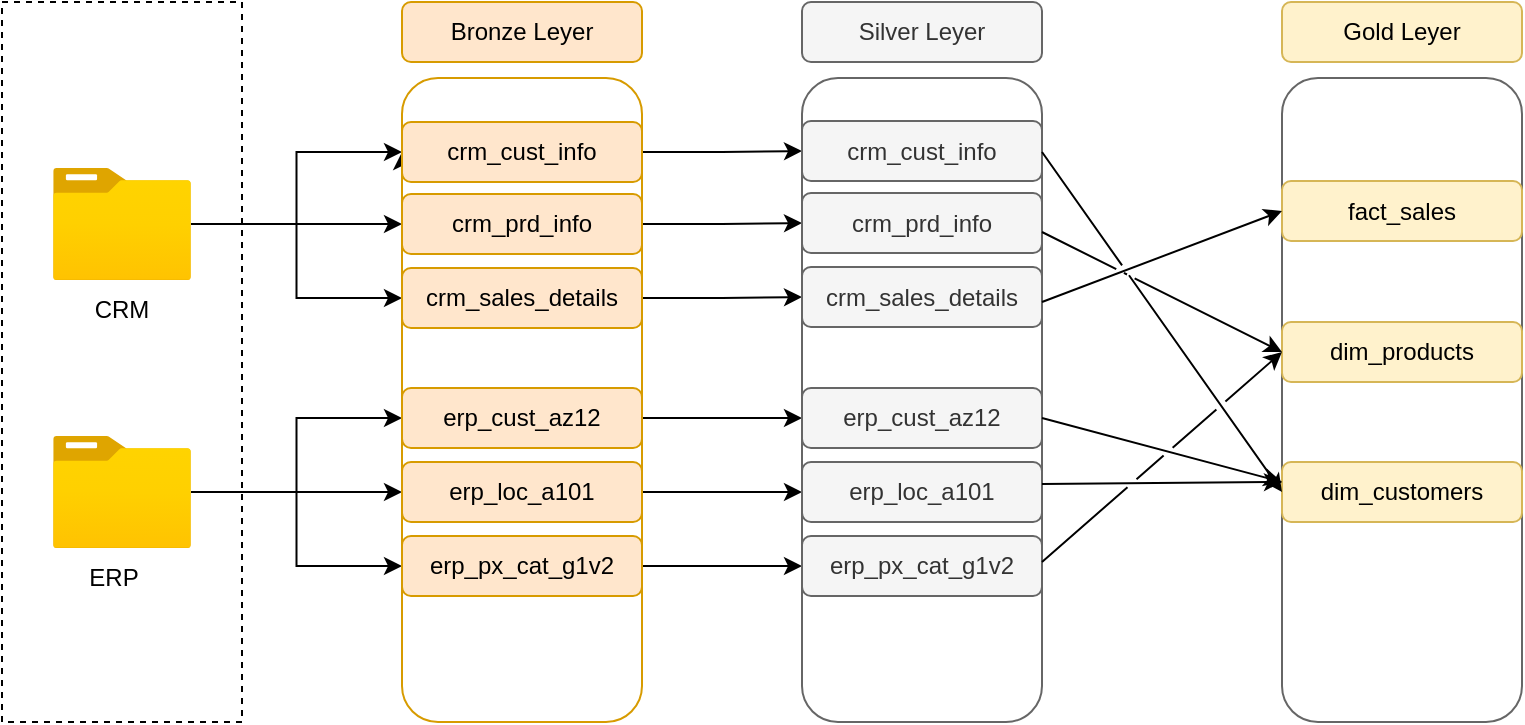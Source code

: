 <mxfile version="28.1.2">
  <diagram name="Page-1" id="0A6oFGq__rK9coypxjf2">
    <mxGraphModel dx="1042" dy="626" grid="1" gridSize="10" guides="1" tooltips="1" connect="1" arrows="1" fold="1" page="1" pageScale="1" pageWidth="850" pageHeight="1100" math="0" shadow="0">
      <root>
        <mxCell id="0" />
        <mxCell id="1" parent="0" />
        <mxCell id="nzV-lWjUvNvPK8abBYSR-2" value="" style="rounded=0;whiteSpace=wrap;html=1;dashed=1;fillColor=none;strokeWidth=1;perimeterSpacing=0;" parent="1" vertex="1">
          <mxGeometry x="40" y="80" width="120" height="360" as="geometry" />
        </mxCell>
        <mxCell id="nzV-lWjUvNvPK8abBYSR-17" style="edgeStyle=orthogonalEdgeStyle;rounded=0;orthogonalLoop=1;jettySize=auto;html=1;entryX=0;entryY=0.5;entryDx=0;entryDy=0;exitX=0;exitY=0.5;exitDx=0;exitDy=0;" parent="1" source="nzV-lWjUvNvPK8abBYSR-12" target="nzV-lWjUvNvPK8abBYSR-14" edge="1">
          <mxGeometry relative="1" as="geometry" />
        </mxCell>
        <mxCell id="nzV-lWjUvNvPK8abBYSR-19" value="" style="edgeStyle=orthogonalEdgeStyle;rounded=0;orthogonalLoop=1;jettySize=auto;html=1;" parent="1" source="nzV-lWjUvNvPK8abBYSR-3" target="nzV-lWjUvNvPK8abBYSR-14" edge="1">
          <mxGeometry relative="1" as="geometry" />
        </mxCell>
        <mxCell id="nzV-lWjUvNvPK8abBYSR-21" style="edgeStyle=orthogonalEdgeStyle;rounded=0;orthogonalLoop=1;jettySize=auto;html=1;entryX=0;entryY=0.5;entryDx=0;entryDy=0;" parent="1" source="nzV-lWjUvNvPK8abBYSR-3" target="nzV-lWjUvNvPK8abBYSR-12" edge="1">
          <mxGeometry relative="1" as="geometry" />
        </mxCell>
        <mxCell id="nzV-lWjUvNvPK8abBYSR-22" style="edgeStyle=orthogonalEdgeStyle;rounded=0;orthogonalLoop=1;jettySize=auto;html=1;entryX=0;entryY=0.5;entryDx=0;entryDy=0;" parent="1" source="nzV-lWjUvNvPK8abBYSR-3" target="nzV-lWjUvNvPK8abBYSR-11" edge="1">
          <mxGeometry relative="1" as="geometry" />
        </mxCell>
        <mxCell id="nzV-lWjUvNvPK8abBYSR-3" value="" style="image;aspect=fixed;html=1;points=[];align=center;fontSize=12;image=img/lib/azure2/general/Folder_Blank.svg;" parent="1" vertex="1">
          <mxGeometry x="65.5" y="163" width="69" height="56.0" as="geometry" />
        </mxCell>
        <mxCell id="nzV-lWjUvNvPK8abBYSR-23" style="edgeStyle=orthogonalEdgeStyle;rounded=0;orthogonalLoop=1;jettySize=auto;html=1;entryX=0;entryY=0.5;entryDx=0;entryDy=0;" parent="1" source="nzV-lWjUvNvPK8abBYSR-4" target="nzV-lWjUvNvPK8abBYSR-15" edge="1">
          <mxGeometry relative="1" as="geometry" />
        </mxCell>
        <mxCell id="nzV-lWjUvNvPK8abBYSR-24" style="edgeStyle=orthogonalEdgeStyle;rounded=0;orthogonalLoop=1;jettySize=auto;html=1;entryX=0;entryY=0.5;entryDx=0;entryDy=0;" parent="1" source="nzV-lWjUvNvPK8abBYSR-4" target="nzV-lWjUvNvPK8abBYSR-13" edge="1">
          <mxGeometry relative="1" as="geometry" />
        </mxCell>
        <mxCell id="nzV-lWjUvNvPK8abBYSR-25" style="edgeStyle=orthogonalEdgeStyle;rounded=0;orthogonalLoop=1;jettySize=auto;html=1;entryX=0;entryY=0.5;entryDx=0;entryDy=0;" parent="1" source="nzV-lWjUvNvPK8abBYSR-4" target="nzV-lWjUvNvPK8abBYSR-16" edge="1">
          <mxGeometry relative="1" as="geometry" />
        </mxCell>
        <mxCell id="nzV-lWjUvNvPK8abBYSR-4" value="" style="image;aspect=fixed;html=1;points=[];align=center;fontSize=12;image=img/lib/azure2/general/Folder_Blank.svg;" parent="1" vertex="1">
          <mxGeometry x="65.5" y="297" width="69" height="56.0" as="geometry" />
        </mxCell>
        <mxCell id="nzV-lWjUvNvPK8abBYSR-5" value="CRM&lt;span style=&quot;color: rgba(0, 0, 0, 0); font-family: monospace; font-size: 0px; text-align: start; text-wrap-mode: nowrap;&quot;&gt;%3CmxGraphModel%3E%3Croot%3E%3CmxCell%20id%3D%220%22%2F%3E%3CmxCell%20id%3D%221%22%20parent%3D%220%22%2F%3E%3CmxCell%20id%3D%222%22%20value%3D%22%22%20style%3D%22image%3Baspect%3Dfixed%3Bhtml%3D1%3Bpoints%3D%5B%5D%3Balign%3Dcenter%3BfontSize%3D12%3Bimage%3Dimg%2Flib%2Fazure2%2Fgeneral%2FFolder_Blank.svg%3B%22%20vertex%3D%221%22%20parent%3D%221%22%3E%3CmxGeometry%20x%3D%2265.5%22%20y%3D%22150%22%20width%3D%2269%22%20height%3D%2256.0%22%20as%3D%22geometry%22%2F%3E%3C%2FmxCell%3E%3C%2Froot%3E%3C%2FmxGraphModel%3E&lt;/span&gt;" style="text;html=1;align=center;verticalAlign=middle;whiteSpace=wrap;rounded=0;" parent="1" vertex="1">
          <mxGeometry x="70" y="219" width="60" height="30" as="geometry" />
        </mxCell>
        <mxCell id="nzV-lWjUvNvPK8abBYSR-6" value="ERP" style="text;html=1;align=center;verticalAlign=middle;whiteSpace=wrap;rounded=0;" parent="1" vertex="1">
          <mxGeometry x="65.5" y="353" width="60" height="30" as="geometry" />
        </mxCell>
        <mxCell id="nzV-lWjUvNvPK8abBYSR-7" value="" style="rounded=1;whiteSpace=wrap;html=1;fillColor=none;strokeWidth=1;perimeterSpacing=0;strokeColor=#d79b00;" parent="1" vertex="1">
          <mxGeometry x="240" y="118" width="120" height="322" as="geometry" />
        </mxCell>
        <mxCell id="nzV-lWjUvNvPK8abBYSR-8" value="" style="rounded=1;whiteSpace=wrap;html=1;fillColor=none;strokeWidth=1;perimeterSpacing=0;strokeColor=#666666;fontColor=#333333;" parent="1" vertex="1">
          <mxGeometry x="440" y="118" width="120" height="322" as="geometry" />
        </mxCell>
        <mxCell id="nzV-lWjUvNvPK8abBYSR-9" value="Bronze Leyer" style="rounded=1;whiteSpace=wrap;html=1;fillColor=#ffe6cc;strokeWidth=1;perimeterSpacing=0;strokeColor=#d79b00;" parent="1" vertex="1">
          <mxGeometry x="240" y="80" width="120" height="30" as="geometry" />
        </mxCell>
        <mxCell id="nzV-lWjUvNvPK8abBYSR-10" value="Silver Leyer" style="rounded=1;whiteSpace=wrap;html=1;fillColor=#f5f5f5;strokeWidth=1;perimeterSpacing=0;strokeColor=#666666;fontColor=#333333;" parent="1" vertex="1">
          <mxGeometry x="440" y="80" width="120" height="30" as="geometry" />
        </mxCell>
        <mxCell id="nzV-lWjUvNvPK8abBYSR-34" style="edgeStyle=orthogonalEdgeStyle;rounded=0;orthogonalLoop=1;jettySize=auto;html=1;entryX=0;entryY=0.5;entryDx=0;entryDy=0;" parent="1" source="nzV-lWjUvNvPK8abBYSR-11" target="nzV-lWjUvNvPK8abBYSR-26" edge="1">
          <mxGeometry relative="1" as="geometry" />
        </mxCell>
        <mxCell id="nzV-lWjUvNvPK8abBYSR-11" value="crm_sales_details" style="rounded=1;whiteSpace=wrap;html=1;fillColor=#ffe6cc;strokeWidth=1;perimeterSpacing=0;strokeColor=#d79b00;" parent="1" vertex="1">
          <mxGeometry x="240" y="213" width="120" height="30" as="geometry" />
        </mxCell>
        <mxCell id="nzV-lWjUvNvPK8abBYSR-33" style="edgeStyle=orthogonalEdgeStyle;rounded=0;orthogonalLoop=1;jettySize=auto;html=1;entryX=0;entryY=0.5;entryDx=0;entryDy=0;" parent="1" source="nzV-lWjUvNvPK8abBYSR-12" target="nzV-lWjUvNvPK8abBYSR-27" edge="1">
          <mxGeometry relative="1" as="geometry" />
        </mxCell>
        <mxCell id="nzV-lWjUvNvPK8abBYSR-12" value="crm_prd_info" style="rounded=1;whiteSpace=wrap;html=1;fillColor=#ffe6cc;strokeWidth=1;perimeterSpacing=0;strokeColor=#d79b00;" parent="1" vertex="1">
          <mxGeometry x="240" y="176" width="120" height="30" as="geometry" />
        </mxCell>
        <mxCell id="nzV-lWjUvNvPK8abBYSR-35" style="edgeStyle=orthogonalEdgeStyle;rounded=0;orthogonalLoop=1;jettySize=auto;html=1;entryX=0;entryY=0.5;entryDx=0;entryDy=0;" parent="1" source="nzV-lWjUvNvPK8abBYSR-13" target="nzV-lWjUvNvPK8abBYSR-29" edge="1">
          <mxGeometry relative="1" as="geometry" />
        </mxCell>
        <mxCell id="nzV-lWjUvNvPK8abBYSR-13" value="erp_cust_az12" style="rounded=1;whiteSpace=wrap;html=1;fillColor=#ffe6cc;strokeWidth=1;perimeterSpacing=0;strokeColor=#d79b00;" parent="1" vertex="1">
          <mxGeometry x="240" y="273" width="120" height="30" as="geometry" />
        </mxCell>
        <mxCell id="nzV-lWjUvNvPK8abBYSR-32" style="edgeStyle=orthogonalEdgeStyle;rounded=0;orthogonalLoop=1;jettySize=auto;html=1;entryX=0;entryY=0.5;entryDx=0;entryDy=0;" parent="1" source="nzV-lWjUvNvPK8abBYSR-14" target="nzV-lWjUvNvPK8abBYSR-28" edge="1">
          <mxGeometry relative="1" as="geometry" />
        </mxCell>
        <mxCell id="nzV-lWjUvNvPK8abBYSR-14" value="crm_cust_info" style="rounded=1;whiteSpace=wrap;html=1;fillColor=#ffe6cc;strokeWidth=1;perimeterSpacing=0;strokeColor=#d79b00;" parent="1" vertex="1">
          <mxGeometry x="240" y="140" width="120" height="30" as="geometry" />
        </mxCell>
        <mxCell id="nzV-lWjUvNvPK8abBYSR-36" style="edgeStyle=orthogonalEdgeStyle;rounded=0;orthogonalLoop=1;jettySize=auto;html=1;" parent="1" source="nzV-lWjUvNvPK8abBYSR-15" target="nzV-lWjUvNvPK8abBYSR-30" edge="1">
          <mxGeometry relative="1" as="geometry" />
        </mxCell>
        <mxCell id="nzV-lWjUvNvPK8abBYSR-15" value="erp_loc_a101" style="rounded=1;whiteSpace=wrap;html=1;fillColor=#ffe6cc;strokeWidth=1;perimeterSpacing=0;strokeColor=#d79b00;" parent="1" vertex="1">
          <mxGeometry x="240" y="310" width="120" height="30" as="geometry" />
        </mxCell>
        <mxCell id="nzV-lWjUvNvPK8abBYSR-37" style="edgeStyle=orthogonalEdgeStyle;rounded=0;orthogonalLoop=1;jettySize=auto;html=1;entryX=0;entryY=0.5;entryDx=0;entryDy=0;" parent="1" source="nzV-lWjUvNvPK8abBYSR-16" target="nzV-lWjUvNvPK8abBYSR-31" edge="1">
          <mxGeometry relative="1" as="geometry" />
        </mxCell>
        <mxCell id="nzV-lWjUvNvPK8abBYSR-16" value="erp_px_cat_g1v2" style="rounded=1;whiteSpace=wrap;html=1;fillColor=#ffe6cc;strokeWidth=1;perimeterSpacing=0;strokeColor=#d79b00;" parent="1" vertex="1">
          <mxGeometry x="240" y="347" width="120" height="30" as="geometry" />
        </mxCell>
        <mxCell id="nzV-lWjUvNvPK8abBYSR-26" value="crm_sales_details" style="rounded=1;whiteSpace=wrap;html=1;fillColor=#f5f5f5;strokeWidth=1;perimeterSpacing=0;strokeColor=#666666;fontColor=#333333;" parent="1" vertex="1">
          <mxGeometry x="440" y="212.5" width="120" height="30" as="geometry" />
        </mxCell>
        <mxCell id="nzV-lWjUvNvPK8abBYSR-27" value="crm_prd_info" style="rounded=1;whiteSpace=wrap;html=1;fillColor=#f5f5f5;strokeWidth=1;perimeterSpacing=0;strokeColor=#666666;fontColor=#333333;" parent="1" vertex="1">
          <mxGeometry x="440" y="175.5" width="120" height="30" as="geometry" />
        </mxCell>
        <mxCell id="nzV-lWjUvNvPK8abBYSR-28" value="crm_cust_info" style="rounded=1;whiteSpace=wrap;html=1;fillColor=#f5f5f5;strokeWidth=1;perimeterSpacing=0;strokeColor=#666666;fontColor=#333333;" parent="1" vertex="1">
          <mxGeometry x="440" y="139.5" width="120" height="30" as="geometry" />
        </mxCell>
        <mxCell id="nzV-lWjUvNvPK8abBYSR-29" value="erp_cust_az12" style="rounded=1;whiteSpace=wrap;html=1;fillColor=#f5f5f5;strokeWidth=1;perimeterSpacing=0;strokeColor=#666666;fontColor=#333333;" parent="1" vertex="1">
          <mxGeometry x="440" y="273" width="120" height="30" as="geometry" />
        </mxCell>
        <mxCell id="nzV-lWjUvNvPK8abBYSR-30" value="erp_loc_a101" style="rounded=1;whiteSpace=wrap;html=1;fillColor=#f5f5f5;strokeWidth=1;perimeterSpacing=0;strokeColor=#666666;fontColor=#333333;" parent="1" vertex="1">
          <mxGeometry x="440" y="310" width="120" height="30" as="geometry" />
        </mxCell>
        <mxCell id="nzV-lWjUvNvPK8abBYSR-31" value="erp_px_cat_g1v2" style="rounded=1;whiteSpace=wrap;html=1;fillColor=#f5f5f5;strokeWidth=1;perimeterSpacing=0;strokeColor=#666666;fontColor=#333333;" parent="1" vertex="1">
          <mxGeometry x="440" y="347" width="120" height="30" as="geometry" />
        </mxCell>
        <mxCell id="_vQK5SBfpuULZkObo4q0-1" value="" style="rounded=1;whiteSpace=wrap;html=1;fillColor=none;strokeWidth=1;perimeterSpacing=0;strokeColor=#666666;fontColor=#333333;" vertex="1" parent="1">
          <mxGeometry x="680" y="118" width="120" height="322" as="geometry" />
        </mxCell>
        <mxCell id="_vQK5SBfpuULZkObo4q0-2" value="Gold Leyer" style="rounded=1;whiteSpace=wrap;html=1;fillColor=#fff2cc;strokeWidth=1;perimeterSpacing=0;strokeColor=#d6b656;" vertex="1" parent="1">
          <mxGeometry x="680" y="80" width="120" height="30" as="geometry" />
        </mxCell>
        <mxCell id="_vQK5SBfpuULZkObo4q0-3" value="dim_customers" style="rounded=1;whiteSpace=wrap;html=1;fillColor=#fff2cc;strokeWidth=1;perimeterSpacing=0;strokeColor=#d6b656;" vertex="1" parent="1">
          <mxGeometry x="680" y="310" width="120" height="30" as="geometry" />
        </mxCell>
        <mxCell id="_vQK5SBfpuULZkObo4q0-4" value="dim_products" style="rounded=1;whiteSpace=wrap;html=1;fillColor=#fff2cc;strokeWidth=1;perimeterSpacing=0;strokeColor=#d6b656;" vertex="1" parent="1">
          <mxGeometry x="680" y="240" width="120" height="30" as="geometry" />
        </mxCell>
        <mxCell id="_vQK5SBfpuULZkObo4q0-5" value="fact_sales" style="rounded=1;whiteSpace=wrap;html=1;fillColor=#fff2cc;strokeWidth=1;perimeterSpacing=0;strokeColor=#d6b656;" vertex="1" parent="1">
          <mxGeometry x="680" y="169.5" width="120" height="30" as="geometry" />
        </mxCell>
        <mxCell id="_vQK5SBfpuULZkObo4q0-9" value="" style="endArrow=classic;html=1;rounded=0;entryX=0;entryY=0.5;entryDx=0;entryDy=0;jumpStyle=gap;" edge="1" parent="1" target="_vQK5SBfpuULZkObo4q0-5">
          <mxGeometry width="50" height="50" relative="1" as="geometry">
            <mxPoint x="560" y="230" as="sourcePoint" />
            <mxPoint x="610" y="180" as="targetPoint" />
          </mxGeometry>
        </mxCell>
        <mxCell id="_vQK5SBfpuULZkObo4q0-10" value="" style="endArrow=classic;html=1;rounded=0;entryX=0;entryY=0.5;entryDx=0;entryDy=0;jumpStyle=gap;" edge="1" parent="1" target="_vQK5SBfpuULZkObo4q0-3">
          <mxGeometry width="50" height="50" relative="1" as="geometry">
            <mxPoint x="560" y="155" as="sourcePoint" />
            <mxPoint x="680" y="110" as="targetPoint" />
          </mxGeometry>
        </mxCell>
        <mxCell id="_vQK5SBfpuULZkObo4q0-11" value="" style="endArrow=classic;html=1;rounded=0;jumpStyle=gap;" edge="1" parent="1">
          <mxGeometry width="50" height="50" relative="1" as="geometry">
            <mxPoint x="560" y="288" as="sourcePoint" />
            <mxPoint x="680" y="320" as="targetPoint" />
          </mxGeometry>
        </mxCell>
        <mxCell id="_vQK5SBfpuULZkObo4q0-12" value="" style="endArrow=classic;html=1;rounded=0;jumpStyle=gap;" edge="1" parent="1">
          <mxGeometry width="50" height="50" relative="1" as="geometry">
            <mxPoint x="560" y="321" as="sourcePoint" />
            <mxPoint x="680" y="320" as="targetPoint" />
          </mxGeometry>
        </mxCell>
        <mxCell id="_vQK5SBfpuULZkObo4q0-13" value="" style="endArrow=classic;html=1;rounded=0;entryX=0;entryY=0.5;entryDx=0;entryDy=0;jumpStyle=gap;" edge="1" parent="1" target="_vQK5SBfpuULZkObo4q0-4">
          <mxGeometry width="50" height="50" relative="1" as="geometry">
            <mxPoint x="560" y="195" as="sourcePoint" />
            <mxPoint x="680" y="150" as="targetPoint" />
          </mxGeometry>
        </mxCell>
        <mxCell id="_vQK5SBfpuULZkObo4q0-14" value="" style="endArrow=classic;html=1;rounded=0;entryX=0;entryY=0.5;entryDx=0;entryDy=0;jumpStyle=gap;" edge="1" parent="1" target="_vQK5SBfpuULZkObo4q0-4">
          <mxGeometry width="50" height="50" relative="1" as="geometry">
            <mxPoint x="560" y="360" as="sourcePoint" />
            <mxPoint x="680" y="420" as="targetPoint" />
          </mxGeometry>
        </mxCell>
      </root>
    </mxGraphModel>
  </diagram>
</mxfile>

